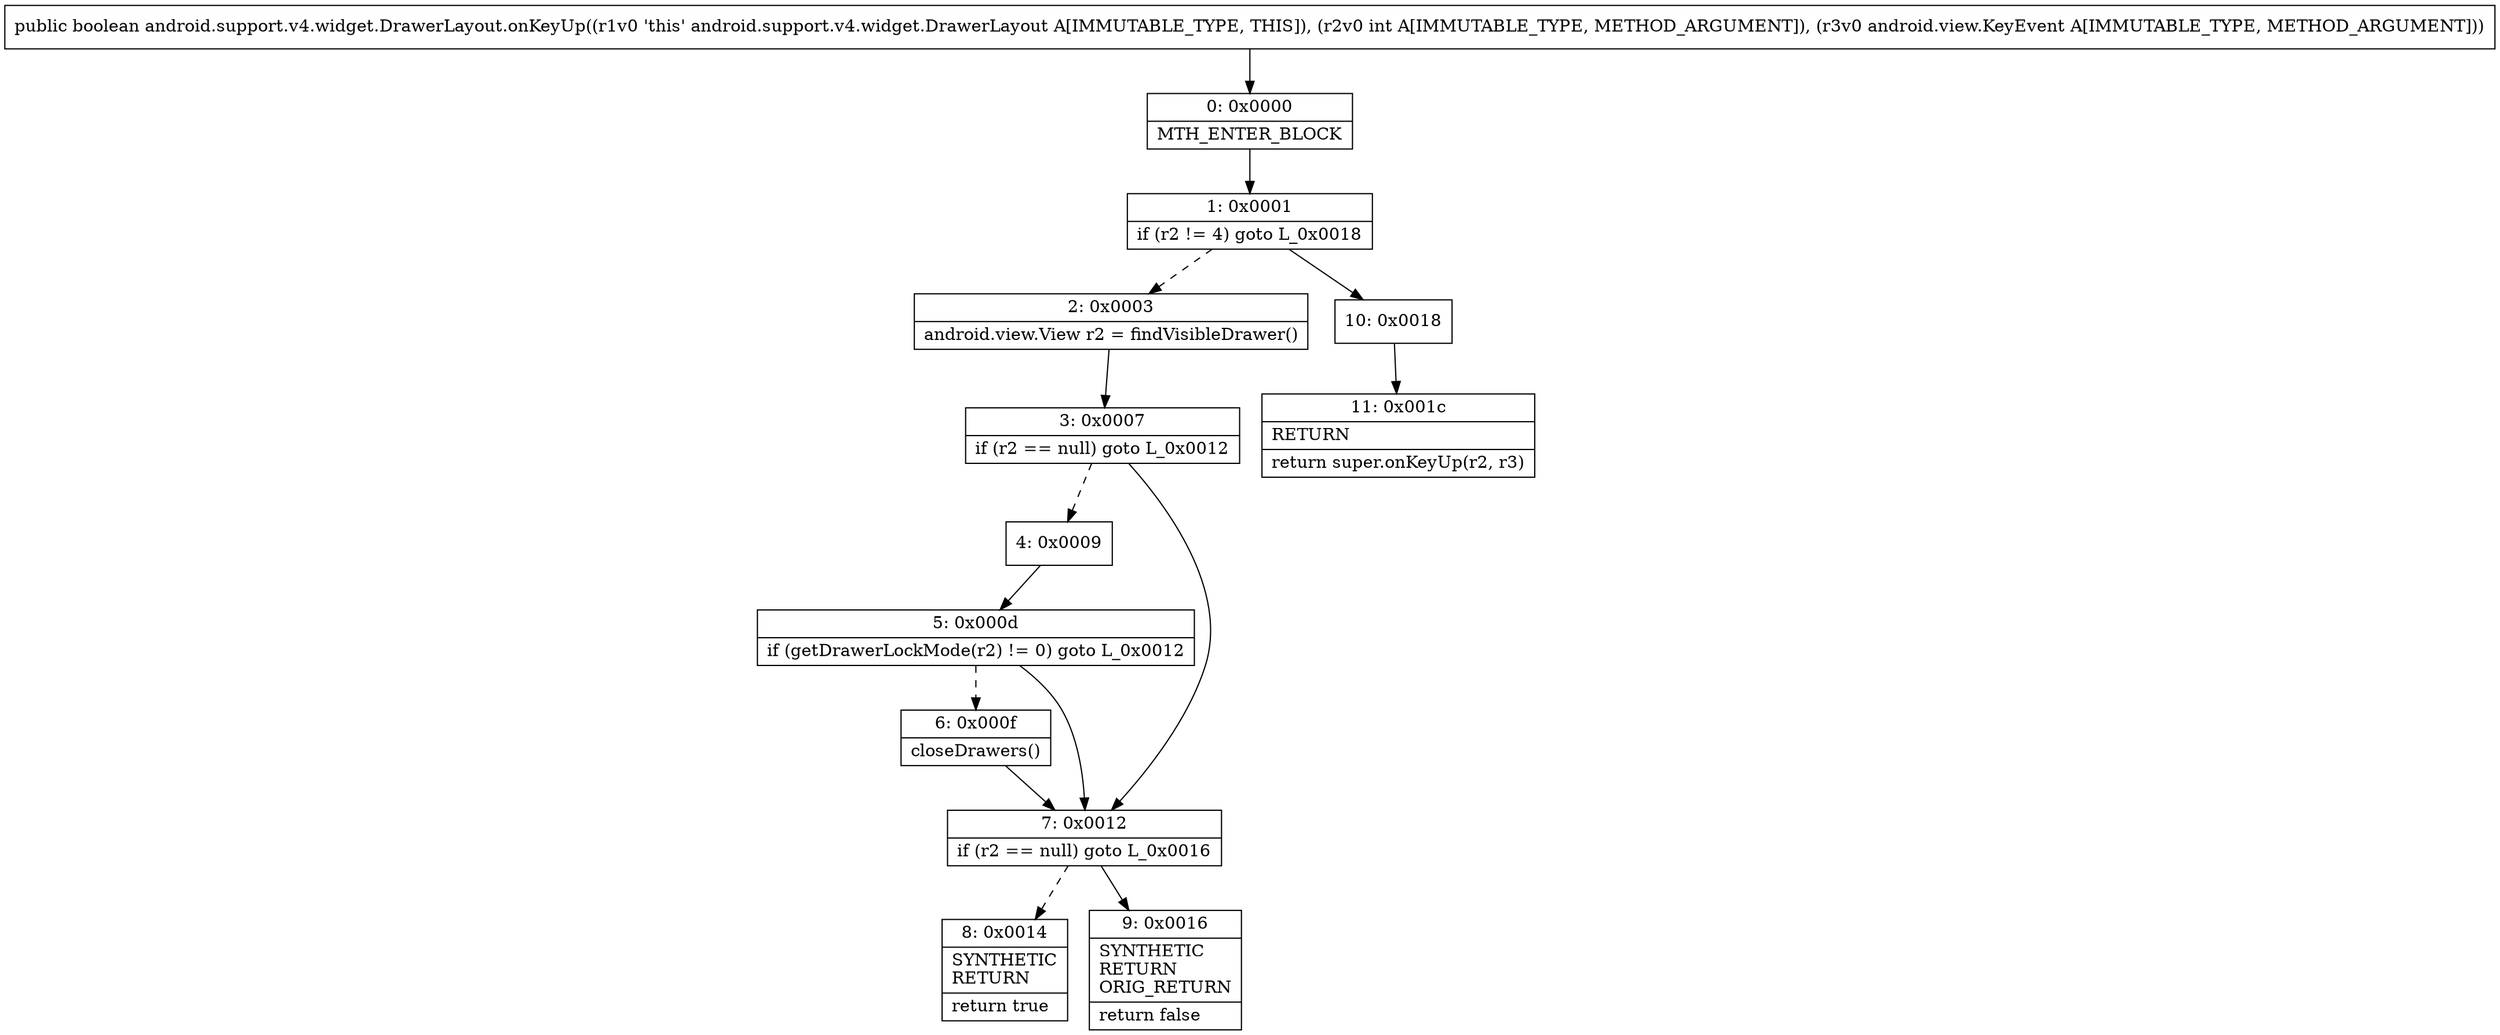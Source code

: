 digraph "CFG forandroid.support.v4.widget.DrawerLayout.onKeyUp(ILandroid\/view\/KeyEvent;)Z" {
Node_0 [shape=record,label="{0\:\ 0x0000|MTH_ENTER_BLOCK\l}"];
Node_1 [shape=record,label="{1\:\ 0x0001|if (r2 != 4) goto L_0x0018\l}"];
Node_2 [shape=record,label="{2\:\ 0x0003|android.view.View r2 = findVisibleDrawer()\l}"];
Node_3 [shape=record,label="{3\:\ 0x0007|if (r2 == null) goto L_0x0012\l}"];
Node_4 [shape=record,label="{4\:\ 0x0009}"];
Node_5 [shape=record,label="{5\:\ 0x000d|if (getDrawerLockMode(r2) != 0) goto L_0x0012\l}"];
Node_6 [shape=record,label="{6\:\ 0x000f|closeDrawers()\l}"];
Node_7 [shape=record,label="{7\:\ 0x0012|if (r2 == null) goto L_0x0016\l}"];
Node_8 [shape=record,label="{8\:\ 0x0014|SYNTHETIC\lRETURN\l|return true\l}"];
Node_9 [shape=record,label="{9\:\ 0x0016|SYNTHETIC\lRETURN\lORIG_RETURN\l|return false\l}"];
Node_10 [shape=record,label="{10\:\ 0x0018}"];
Node_11 [shape=record,label="{11\:\ 0x001c|RETURN\l|return super.onKeyUp(r2, r3)\l}"];
MethodNode[shape=record,label="{public boolean android.support.v4.widget.DrawerLayout.onKeyUp((r1v0 'this' android.support.v4.widget.DrawerLayout A[IMMUTABLE_TYPE, THIS]), (r2v0 int A[IMMUTABLE_TYPE, METHOD_ARGUMENT]), (r3v0 android.view.KeyEvent A[IMMUTABLE_TYPE, METHOD_ARGUMENT])) }"];
MethodNode -> Node_0;
Node_0 -> Node_1;
Node_1 -> Node_2[style=dashed];
Node_1 -> Node_10;
Node_2 -> Node_3;
Node_3 -> Node_4[style=dashed];
Node_3 -> Node_7;
Node_4 -> Node_5;
Node_5 -> Node_6[style=dashed];
Node_5 -> Node_7;
Node_6 -> Node_7;
Node_7 -> Node_8[style=dashed];
Node_7 -> Node_9;
Node_10 -> Node_11;
}

